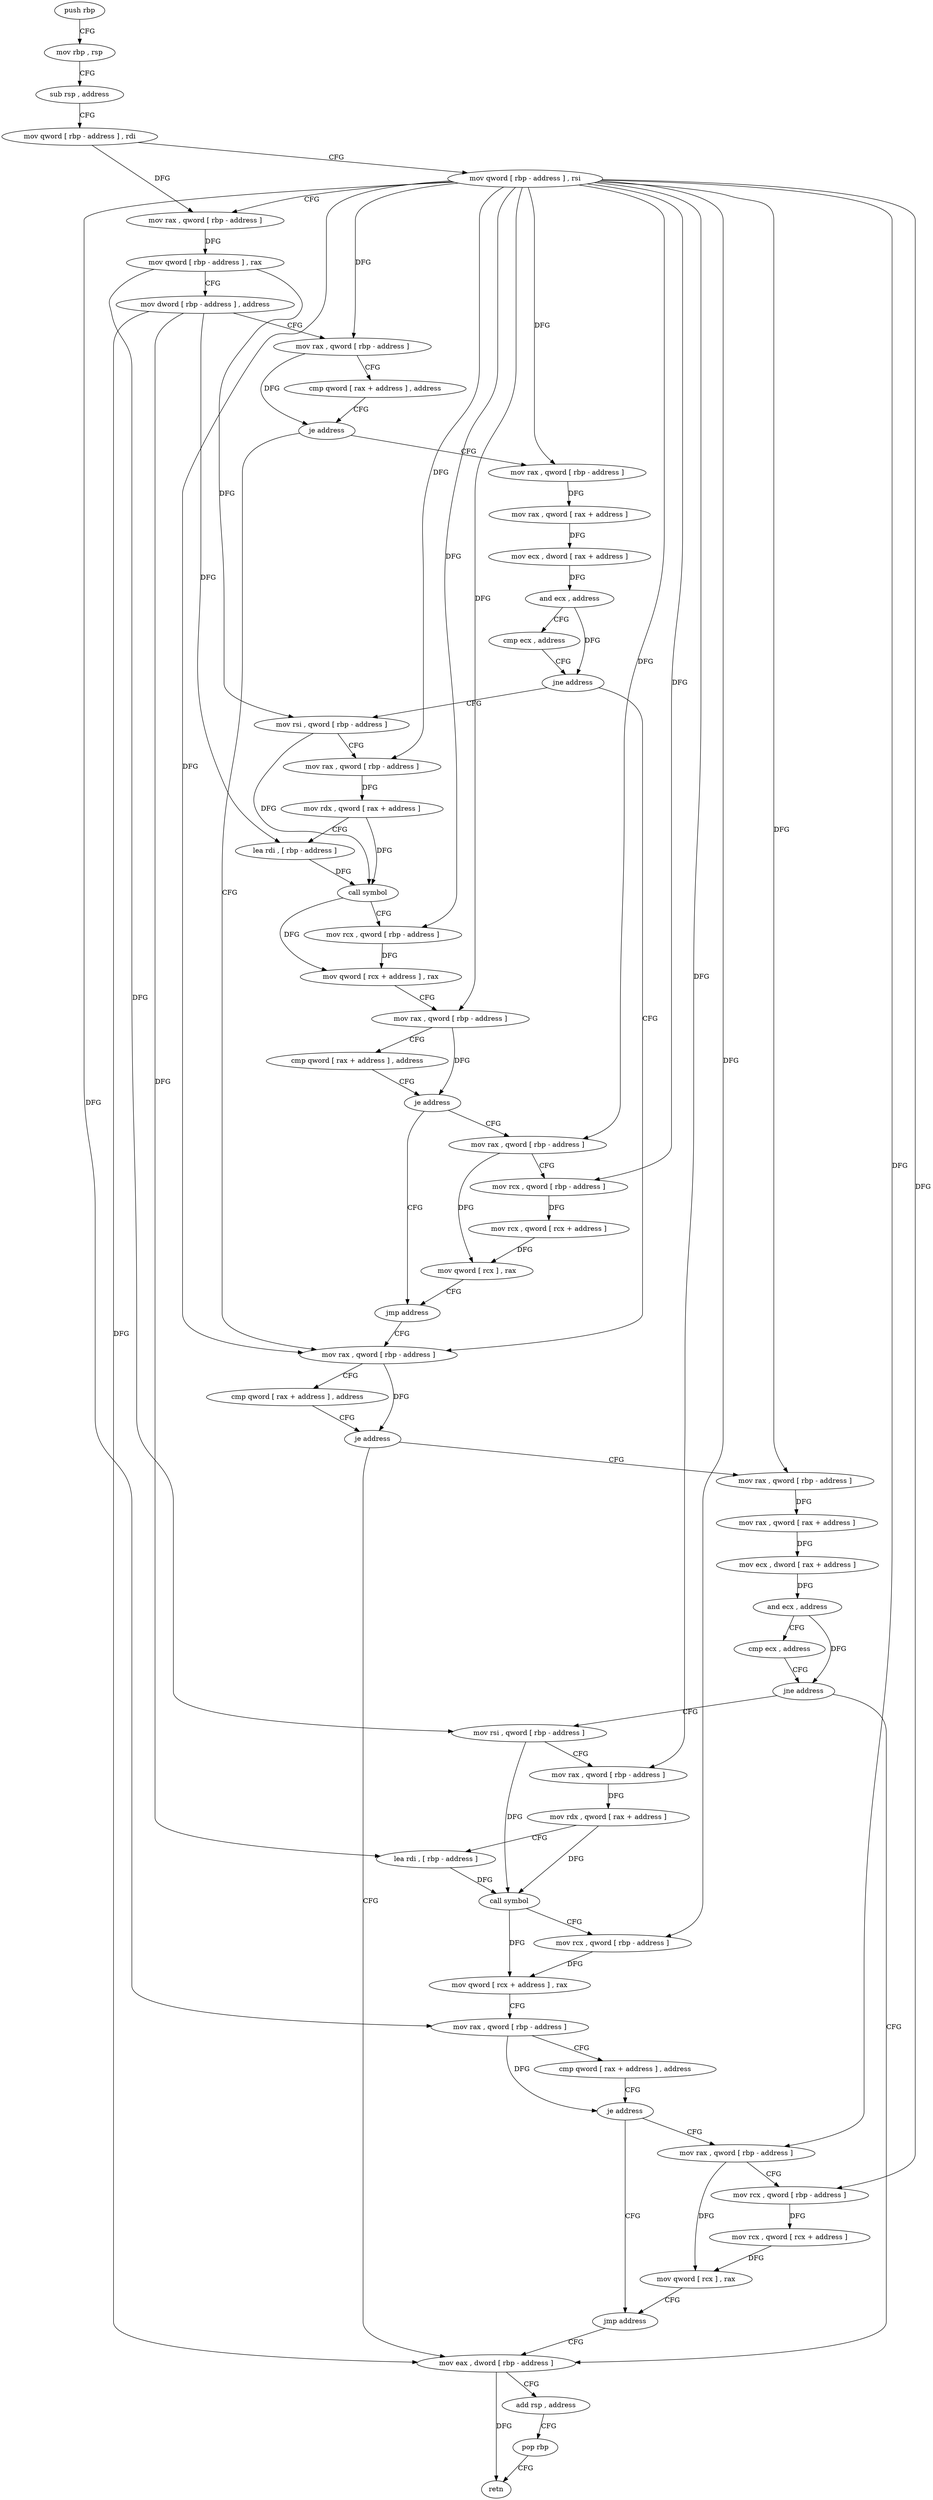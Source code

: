 digraph "func" {
"4269248" [label = "push rbp" ]
"4269249" [label = "mov rbp , rsp" ]
"4269252" [label = "sub rsp , address" ]
"4269256" [label = "mov qword [ rbp - address ] , rdi" ]
"4269260" [label = "mov qword [ rbp - address ] , rsi" ]
"4269264" [label = "mov rax , qword [ rbp - address ]" ]
"4269268" [label = "mov qword [ rbp - address ] , rax" ]
"4269272" [label = "mov dword [ rbp - address ] , address" ]
"4269279" [label = "mov rax , qword [ rbp - address ]" ]
"4269283" [label = "cmp qword [ rax + address ] , address" ]
"4269288" [label = "je address" ]
"4269384" [label = "mov rax , qword [ rbp - address ]" ]
"4269294" [label = "mov rax , qword [ rbp - address ]" ]
"4269388" [label = "cmp qword [ rax + address ] , address" ]
"4269393" [label = "je address" ]
"4269489" [label = "mov eax , dword [ rbp - address ]" ]
"4269399" [label = "mov rax , qword [ rbp - address ]" ]
"4269298" [label = "mov rax , qword [ rax + address ]" ]
"4269302" [label = "mov ecx , dword [ rax + address ]" ]
"4269305" [label = "and ecx , address" ]
"4269311" [label = "cmp ecx , address" ]
"4269314" [label = "jne address" ]
"4269320" [label = "mov rsi , qword [ rbp - address ]" ]
"4269492" [label = "add rsp , address" ]
"4269496" [label = "pop rbp" ]
"4269497" [label = "retn" ]
"4269403" [label = "mov rax , qword [ rax + address ]" ]
"4269407" [label = "mov ecx , dword [ rax + address ]" ]
"4269410" [label = "and ecx , address" ]
"4269416" [label = "cmp ecx , address" ]
"4269419" [label = "jne address" ]
"4269425" [label = "mov rsi , qword [ rbp - address ]" ]
"4269324" [label = "mov rax , qword [ rbp - address ]" ]
"4269328" [label = "mov rdx , qword [ rax + address ]" ]
"4269332" [label = "lea rdi , [ rbp - address ]" ]
"4269336" [label = "call symbol" ]
"4269341" [label = "mov rcx , qword [ rbp - address ]" ]
"4269345" [label = "mov qword [ rcx + address ] , rax" ]
"4269349" [label = "mov rax , qword [ rbp - address ]" ]
"4269353" [label = "cmp qword [ rax + address ] , address" ]
"4269358" [label = "je address" ]
"4269379" [label = "jmp address" ]
"4269364" [label = "mov rax , qword [ rbp - address ]" ]
"4269429" [label = "mov rax , qword [ rbp - address ]" ]
"4269433" [label = "mov rdx , qword [ rax + address ]" ]
"4269437" [label = "lea rdi , [ rbp - address ]" ]
"4269441" [label = "call symbol" ]
"4269446" [label = "mov rcx , qword [ rbp - address ]" ]
"4269450" [label = "mov qword [ rcx + address ] , rax" ]
"4269454" [label = "mov rax , qword [ rbp - address ]" ]
"4269458" [label = "cmp qword [ rax + address ] , address" ]
"4269463" [label = "je address" ]
"4269484" [label = "jmp address" ]
"4269469" [label = "mov rax , qword [ rbp - address ]" ]
"4269368" [label = "mov rcx , qword [ rbp - address ]" ]
"4269372" [label = "mov rcx , qword [ rcx + address ]" ]
"4269376" [label = "mov qword [ rcx ] , rax" ]
"4269473" [label = "mov rcx , qword [ rbp - address ]" ]
"4269477" [label = "mov rcx , qword [ rcx + address ]" ]
"4269481" [label = "mov qword [ rcx ] , rax" ]
"4269248" -> "4269249" [ label = "CFG" ]
"4269249" -> "4269252" [ label = "CFG" ]
"4269252" -> "4269256" [ label = "CFG" ]
"4269256" -> "4269260" [ label = "CFG" ]
"4269256" -> "4269264" [ label = "DFG" ]
"4269260" -> "4269264" [ label = "CFG" ]
"4269260" -> "4269279" [ label = "DFG" ]
"4269260" -> "4269384" [ label = "DFG" ]
"4269260" -> "4269294" [ label = "DFG" ]
"4269260" -> "4269399" [ label = "DFG" ]
"4269260" -> "4269324" [ label = "DFG" ]
"4269260" -> "4269341" [ label = "DFG" ]
"4269260" -> "4269349" [ label = "DFG" ]
"4269260" -> "4269429" [ label = "DFG" ]
"4269260" -> "4269446" [ label = "DFG" ]
"4269260" -> "4269454" [ label = "DFG" ]
"4269260" -> "4269364" [ label = "DFG" ]
"4269260" -> "4269368" [ label = "DFG" ]
"4269260" -> "4269469" [ label = "DFG" ]
"4269260" -> "4269473" [ label = "DFG" ]
"4269264" -> "4269268" [ label = "DFG" ]
"4269268" -> "4269272" [ label = "CFG" ]
"4269268" -> "4269320" [ label = "DFG" ]
"4269268" -> "4269425" [ label = "DFG" ]
"4269272" -> "4269279" [ label = "CFG" ]
"4269272" -> "4269489" [ label = "DFG" ]
"4269272" -> "4269332" [ label = "DFG" ]
"4269272" -> "4269437" [ label = "DFG" ]
"4269279" -> "4269283" [ label = "CFG" ]
"4269279" -> "4269288" [ label = "DFG" ]
"4269283" -> "4269288" [ label = "CFG" ]
"4269288" -> "4269384" [ label = "CFG" ]
"4269288" -> "4269294" [ label = "CFG" ]
"4269384" -> "4269388" [ label = "CFG" ]
"4269384" -> "4269393" [ label = "DFG" ]
"4269294" -> "4269298" [ label = "DFG" ]
"4269388" -> "4269393" [ label = "CFG" ]
"4269393" -> "4269489" [ label = "CFG" ]
"4269393" -> "4269399" [ label = "CFG" ]
"4269489" -> "4269492" [ label = "CFG" ]
"4269489" -> "4269497" [ label = "DFG" ]
"4269399" -> "4269403" [ label = "DFG" ]
"4269298" -> "4269302" [ label = "DFG" ]
"4269302" -> "4269305" [ label = "DFG" ]
"4269305" -> "4269311" [ label = "CFG" ]
"4269305" -> "4269314" [ label = "DFG" ]
"4269311" -> "4269314" [ label = "CFG" ]
"4269314" -> "4269384" [ label = "CFG" ]
"4269314" -> "4269320" [ label = "CFG" ]
"4269320" -> "4269324" [ label = "CFG" ]
"4269320" -> "4269336" [ label = "DFG" ]
"4269492" -> "4269496" [ label = "CFG" ]
"4269496" -> "4269497" [ label = "CFG" ]
"4269403" -> "4269407" [ label = "DFG" ]
"4269407" -> "4269410" [ label = "DFG" ]
"4269410" -> "4269416" [ label = "CFG" ]
"4269410" -> "4269419" [ label = "DFG" ]
"4269416" -> "4269419" [ label = "CFG" ]
"4269419" -> "4269489" [ label = "CFG" ]
"4269419" -> "4269425" [ label = "CFG" ]
"4269425" -> "4269429" [ label = "CFG" ]
"4269425" -> "4269441" [ label = "DFG" ]
"4269324" -> "4269328" [ label = "DFG" ]
"4269328" -> "4269332" [ label = "CFG" ]
"4269328" -> "4269336" [ label = "DFG" ]
"4269332" -> "4269336" [ label = "DFG" ]
"4269336" -> "4269341" [ label = "CFG" ]
"4269336" -> "4269345" [ label = "DFG" ]
"4269341" -> "4269345" [ label = "DFG" ]
"4269345" -> "4269349" [ label = "CFG" ]
"4269349" -> "4269353" [ label = "CFG" ]
"4269349" -> "4269358" [ label = "DFG" ]
"4269353" -> "4269358" [ label = "CFG" ]
"4269358" -> "4269379" [ label = "CFG" ]
"4269358" -> "4269364" [ label = "CFG" ]
"4269379" -> "4269384" [ label = "CFG" ]
"4269364" -> "4269368" [ label = "CFG" ]
"4269364" -> "4269376" [ label = "DFG" ]
"4269429" -> "4269433" [ label = "DFG" ]
"4269433" -> "4269437" [ label = "CFG" ]
"4269433" -> "4269441" [ label = "DFG" ]
"4269437" -> "4269441" [ label = "DFG" ]
"4269441" -> "4269446" [ label = "CFG" ]
"4269441" -> "4269450" [ label = "DFG" ]
"4269446" -> "4269450" [ label = "DFG" ]
"4269450" -> "4269454" [ label = "CFG" ]
"4269454" -> "4269458" [ label = "CFG" ]
"4269454" -> "4269463" [ label = "DFG" ]
"4269458" -> "4269463" [ label = "CFG" ]
"4269463" -> "4269484" [ label = "CFG" ]
"4269463" -> "4269469" [ label = "CFG" ]
"4269484" -> "4269489" [ label = "CFG" ]
"4269469" -> "4269473" [ label = "CFG" ]
"4269469" -> "4269481" [ label = "DFG" ]
"4269368" -> "4269372" [ label = "DFG" ]
"4269372" -> "4269376" [ label = "DFG" ]
"4269376" -> "4269379" [ label = "CFG" ]
"4269473" -> "4269477" [ label = "DFG" ]
"4269477" -> "4269481" [ label = "DFG" ]
"4269481" -> "4269484" [ label = "CFG" ]
}
